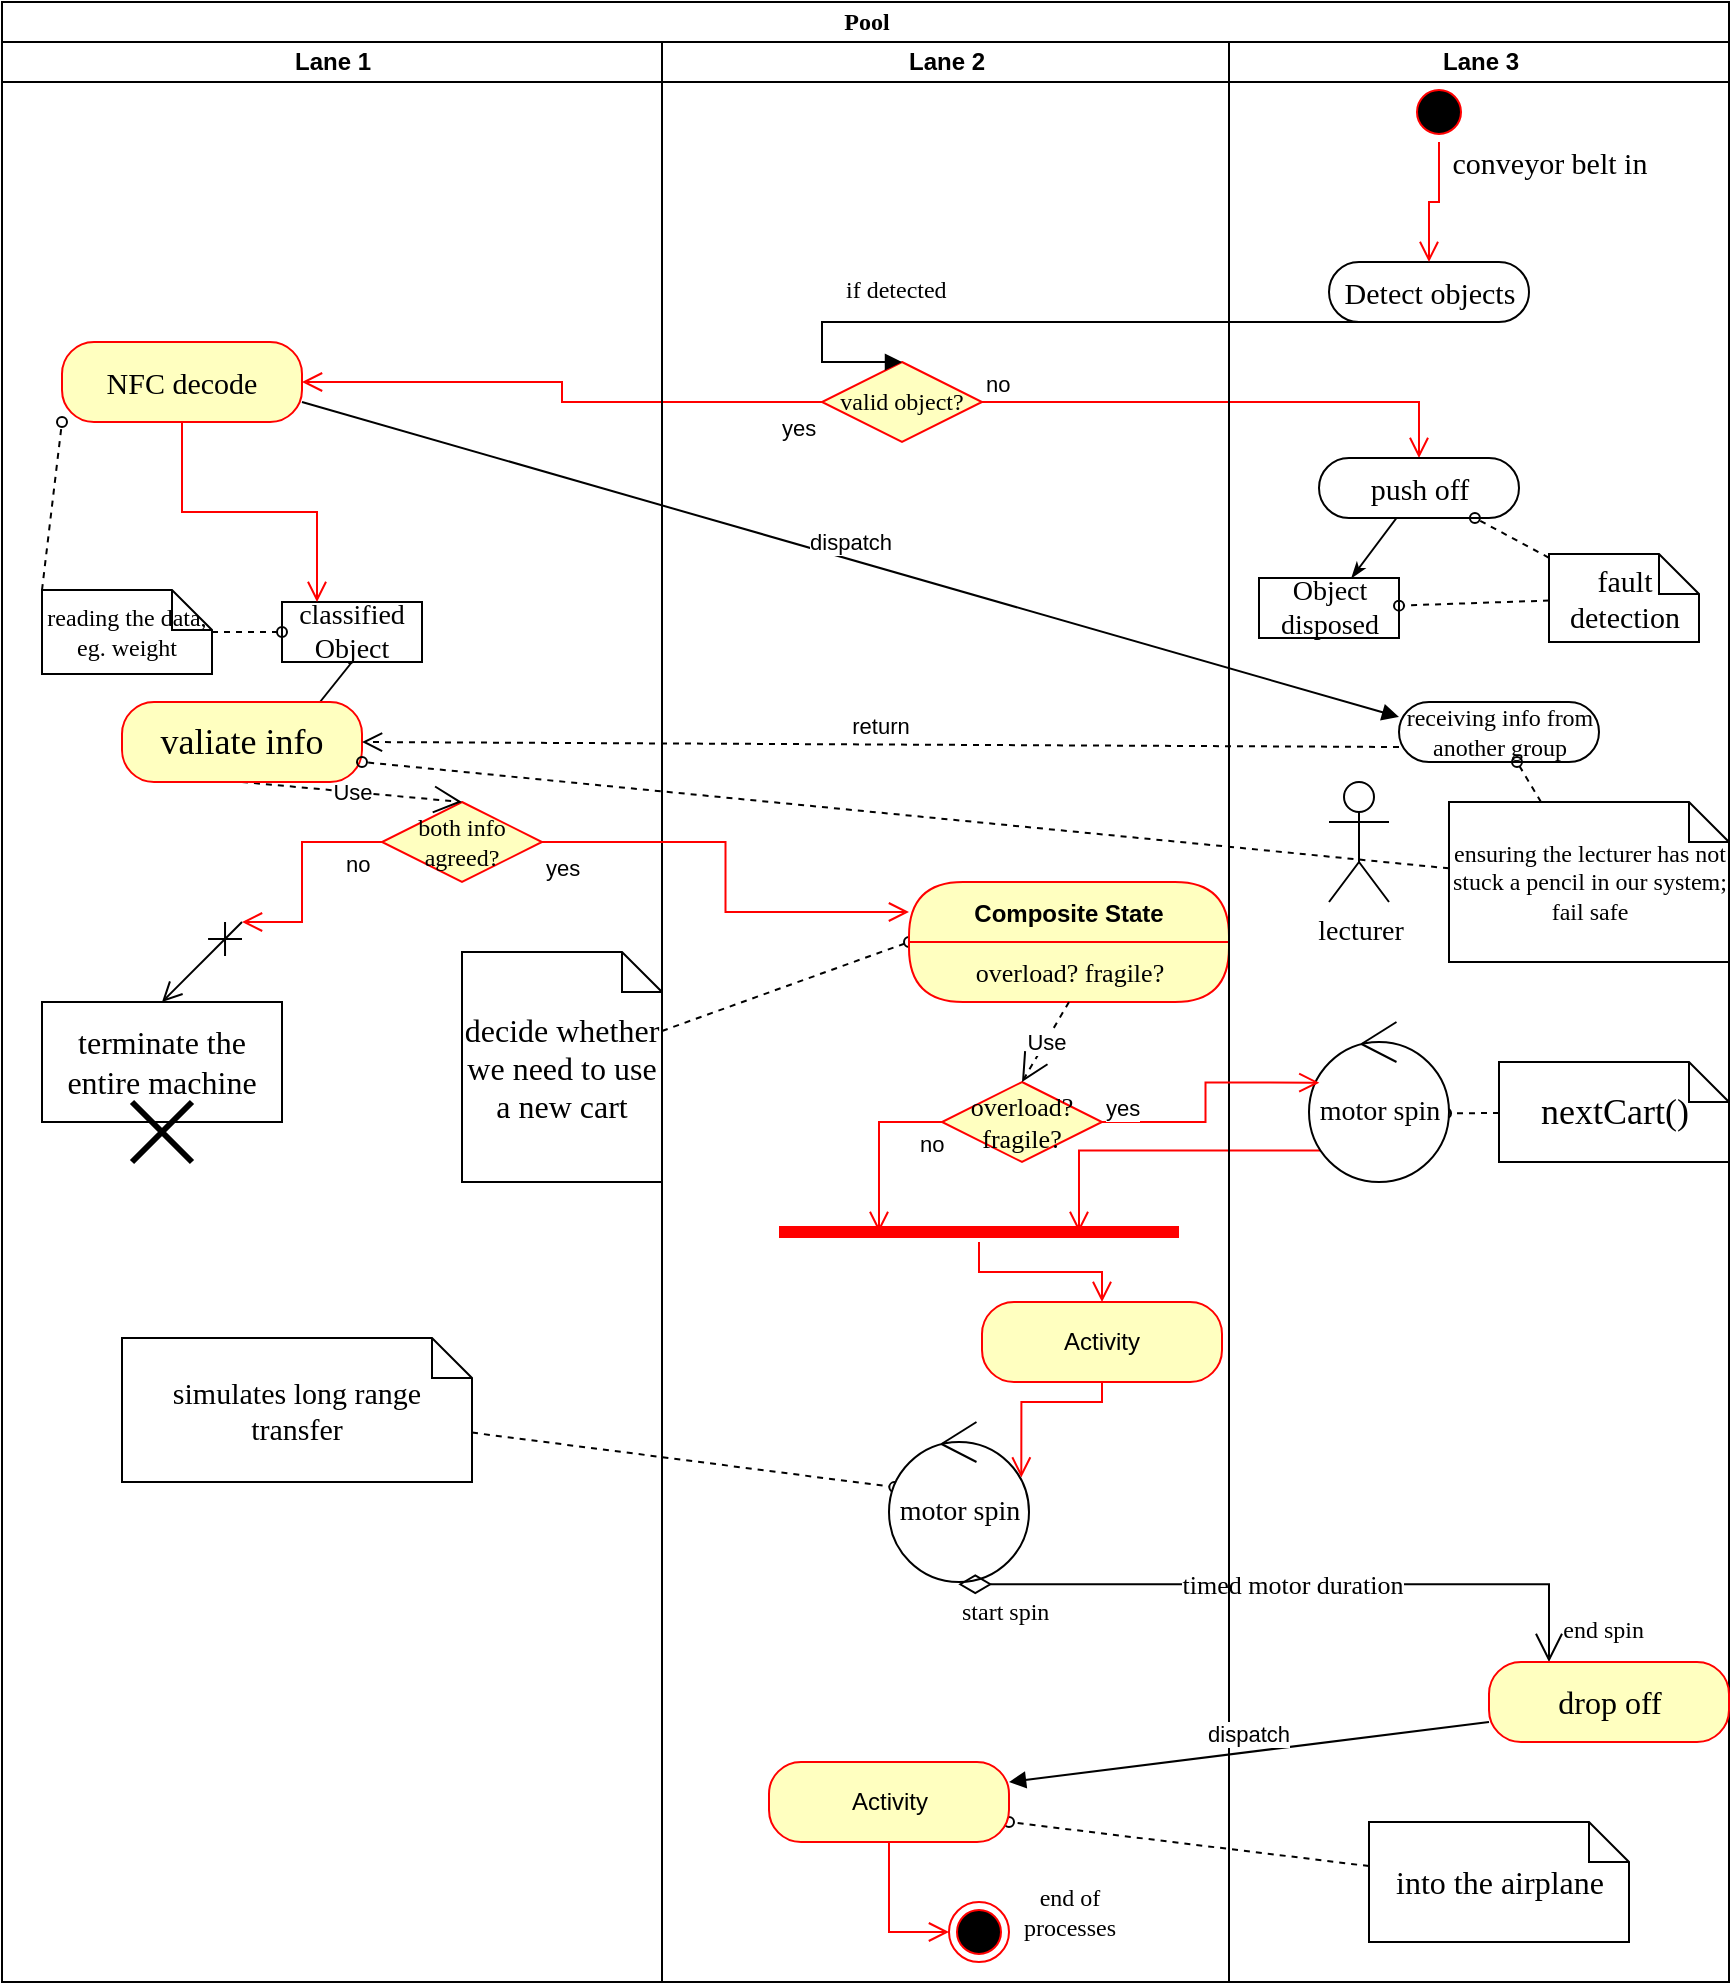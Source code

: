 <mxfile version="24.4.0" type="github">
  <diagram name="Page-1" id="0783ab3e-0a74-02c8-0abd-f7b4e66b4bec">
    <mxGraphModel dx="819" dy="426" grid="1" gridSize="10" guides="1" tooltips="1" connect="1" arrows="1" fold="1" page="1" pageScale="1" pageWidth="850" pageHeight="1100" background="none" math="0" shadow="0">
      <root>
        <mxCell id="0" />
        <mxCell id="1" parent="0" />
        <mxCell id="1c1d494c118603dd-1" value="Pool" style="swimlane;html=1;childLayout=stackLayout;startSize=20;rounded=0;shadow=0;comic=0;labelBackgroundColor=none;strokeWidth=1;fontFamily=Verdana;fontSize=12;align=center;" parent="1" vertex="1">
          <mxGeometry x="40" y="20" width="863.5" height="990" as="geometry" />
        </mxCell>
        <mxCell id="1c1d494c118603dd-2" value="Lane 1" style="swimlane;html=1;startSize=20;" parent="1c1d494c118603dd-1" vertex="1">
          <mxGeometry y="20" width="330" height="970" as="geometry" />
        </mxCell>
        <mxCell id="1c1d494c118603dd-10" value="&lt;font style=&quot;font-size: 14px;&quot; face=&quot;Calibri&quot;&gt;classified Object&lt;/font&gt;" style="rounded=0;whiteSpace=wrap;html=1;shadow=0;comic=0;labelBackgroundColor=none;strokeWidth=1;fontFamily=Verdana;fontSize=12;align=center;arcSize=50;" parent="1c1d494c118603dd-2" vertex="1">
          <mxGeometry x="140" y="280" width="70" height="30" as="geometry" />
        </mxCell>
        <mxCell id="1c1d494c118603dd-46" style="edgeStyle=none;rounded=0;html=1;labelBackgroundColor=none;startArrow=none;startFill=0;startSize=5;endArrow=oval;endFill=0;endSize=5;jettySize=auto;orthogonalLoop=1;strokeWidth=1;fontFamily=Verdana;fontSize=12;dashed=1;entryX=0;entryY=1;entryDx=0;entryDy=0;exitX=0;exitY=0;exitDx=0;exitDy=0;exitPerimeter=0;" parent="1c1d494c118603dd-2" source="1c1d494c118603dd-21" target="UACE9q_lkyPn0epldcP_-63" edge="1">
          <mxGeometry relative="1" as="geometry">
            <mxPoint x="120.625" y="250" as="targetPoint" />
          </mxGeometry>
        </mxCell>
        <mxCell id="1c1d494c118603dd-47" style="edgeStyle=none;rounded=0;html=1;dashed=1;labelBackgroundColor=none;startArrow=none;startFill=0;startSize=5;endArrow=oval;endFill=0;endSize=5;jettySize=auto;orthogonalLoop=1;strokeWidth=1;fontFamily=Verdana;fontSize=12" parent="1c1d494c118603dd-2" source="1c1d494c118603dd-21" target="1c1d494c118603dd-10" edge="1">
          <mxGeometry relative="1" as="geometry" />
        </mxCell>
        <mxCell id="1c1d494c118603dd-21" value="&lt;font style=&quot;font-size: 12px;&quot; face=&quot;Calibri&quot;&gt;reading the data, eg. weight &lt;/font&gt;" style="shape=note;whiteSpace=wrap;html=1;rounded=0;shadow=0;comic=0;labelBackgroundColor=none;strokeWidth=1;fontFamily=Verdana;fontSize=12;align=center;size=20;" parent="1c1d494c118603dd-2" vertex="1">
          <mxGeometry x="20" y="274" width="85" height="42" as="geometry" />
        </mxCell>
        <mxCell id="UACE9q_lkyPn0epldcP_-8" value="&lt;font style=&quot;font-size: 16px;&quot; face=&quot;Calibri&quot;&gt;terminate the entire machine&lt;/font&gt;" style="rounded=0;whiteSpace=wrap;html=1;" parent="1c1d494c118603dd-2" vertex="1">
          <mxGeometry x="20" y="480" width="120" height="60" as="geometry" />
        </mxCell>
        <mxCell id="1c1d494c118603dd-23" value="&lt;font style=&quot;font-size: 16px;&quot; face=&quot;Calibri&quot;&gt;decide whether we need to use a new cart&lt;br&gt;&lt;/font&gt;" style="shape=note;whiteSpace=wrap;html=1;rounded=0;shadow=0;comic=0;labelBackgroundColor=none;strokeWidth=1;fontFamily=Verdana;fontSize=12;align=center;size=20;" parent="1c1d494c118603dd-2" vertex="1">
          <mxGeometry x="230" y="455" width="100" height="115" as="geometry" />
        </mxCell>
        <mxCell id="1c1d494c118603dd-24" value="&lt;font style=&quot;font-size: 15px;&quot; face=&quot;Calibri&quot;&gt;simulates long range transfer&lt;br&gt;&lt;/font&gt;" style="shape=note;whiteSpace=wrap;html=1;rounded=0;shadow=0;comic=0;labelBackgroundColor=none;strokeWidth=1;fontFamily=Verdana;fontSize=12;align=center;size=20;" parent="1c1d494c118603dd-2" vertex="1">
          <mxGeometry x="60" y="648" width="175" height="72" as="geometry" />
        </mxCell>
        <mxCell id="UACE9q_lkyPn0epldcP_-21" value="" style="endArrow=open;startArrow=cross;endFill=0;startFill=0;endSize=8;startSize=10;html=1;rounded=0;entryX=0.5;entryY=0;entryDx=0;entryDy=0;" parent="1c1d494c118603dd-2" target="UACE9q_lkyPn0epldcP_-8" edge="1">
          <mxGeometry width="160" relative="1" as="geometry">
            <mxPoint x="120" y="440" as="sourcePoint" />
            <mxPoint x="300" y="390" as="targetPoint" />
          </mxGeometry>
        </mxCell>
        <mxCell id="UACE9q_lkyPn0epldcP_-29" value="" style="endArrow=none;html=1;rounded=0;entryX=0.5;entryY=1;entryDx=0;entryDy=0;exitX=0.75;exitY=0;exitDx=0;exitDy=0;" parent="1c1d494c118603dd-2" target="1c1d494c118603dd-10" edge="1">
          <mxGeometry width="50" height="50" relative="1" as="geometry">
            <mxPoint x="155" y="335" as="sourcePoint" />
            <mxPoint x="400" y="400" as="targetPoint" />
          </mxGeometry>
        </mxCell>
        <mxCell id="UACE9q_lkyPn0epldcP_-31" value="&lt;font face=&quot;Calibri&quot;&gt;both info agreed?&lt;br&gt;&lt;/font&gt;" style="rhombus;whiteSpace=wrap;html=1;fontColor=#000000;fillColor=#ffffc0;strokeColor=#ff0000;" parent="1c1d494c118603dd-2" vertex="1">
          <mxGeometry x="190" y="380" width="80" height="40" as="geometry" />
        </mxCell>
        <mxCell id="UACE9q_lkyPn0epldcP_-32" value="no" style="edgeStyle=orthogonalEdgeStyle;html=1;align=left;verticalAlign=bottom;endArrow=open;endSize=8;strokeColor=#ff0000;rounded=0;" parent="1c1d494c118603dd-2" source="UACE9q_lkyPn0epldcP_-31" edge="1">
          <mxGeometry x="0.09" y="20" relative="1" as="geometry">
            <mxPoint x="120" y="440" as="targetPoint" />
            <Array as="points">
              <mxPoint x="150" y="400" />
              <mxPoint x="150" y="440" />
            </Array>
            <mxPoint as="offset" />
          </mxGeometry>
        </mxCell>
        <mxCell id="UACE9q_lkyPn0epldcP_-34" value="Use" style="endArrow=open;endSize=12;dashed=1;html=1;rounded=0;exitX=0.5;exitY=1;exitDx=0;exitDy=0;entryX=0.5;entryY=0;entryDx=0;entryDy=0;" parent="1c1d494c118603dd-2" source="UACE9q_lkyPn0epldcP_-65" target="UACE9q_lkyPn0epldcP_-31" edge="1">
          <mxGeometry width="160" relative="1" as="geometry">
            <mxPoint x="155" y="365" as="sourcePoint" />
            <mxPoint x="450" y="450" as="targetPoint" />
          </mxGeometry>
        </mxCell>
        <mxCell id="UACE9q_lkyPn0epldcP_-47" value="" style="shape=umlDestroy;whiteSpace=wrap;html=1;strokeWidth=3;targetShapes=umlLifeline;" parent="1c1d494c118603dd-2" vertex="1">
          <mxGeometry x="65" y="530" width="30" height="30" as="geometry" />
        </mxCell>
        <mxCell id="UACE9q_lkyPn0epldcP_-63" value="&lt;font style=&quot;font-size: 15px;&quot; face=&quot;Calibri&quot;&gt;NFC decode&lt;/font&gt;" style="rounded=1;whiteSpace=wrap;html=1;arcSize=40;fontColor=#000000;fillColor=#ffffc0;strokeColor=#ff0000;" parent="1c1d494c118603dd-2" vertex="1">
          <mxGeometry x="30" y="150" width="120" height="40" as="geometry" />
        </mxCell>
        <mxCell id="UACE9q_lkyPn0epldcP_-64" value="" style="edgeStyle=orthogonalEdgeStyle;html=1;verticalAlign=bottom;endArrow=open;endSize=8;strokeColor=#ff0000;rounded=0;entryX=0.25;entryY=0;entryDx=0;entryDy=0;" parent="1c1d494c118603dd-2" source="UACE9q_lkyPn0epldcP_-63" target="1c1d494c118603dd-10" edge="1">
          <mxGeometry relative="1" as="geometry">
            <mxPoint x="80" y="270" as="targetPoint" />
          </mxGeometry>
        </mxCell>
        <mxCell id="UACE9q_lkyPn0epldcP_-65" value="&lt;font style=&quot;font-size: 18px;&quot; face=&quot;Calibri&quot;&gt;valiate info&lt;br&gt;&lt;/font&gt;" style="rounded=1;whiteSpace=wrap;html=1;arcSize=40;fontColor=#000000;fillColor=#ffffc0;strokeColor=#ff0000;" parent="1c1d494c118603dd-2" vertex="1">
          <mxGeometry x="60" y="330" width="120" height="40" as="geometry" />
        </mxCell>
        <mxCell id="1c1d494c118603dd-52" style="edgeStyle=none;rounded=0;html=1;dashed=1;labelBackgroundColor=none;startArrow=none;startFill=0;startSize=5;endArrow=oval;endFill=0;endSize=5;jettySize=auto;orthogonalLoop=1;strokeWidth=1;fontFamily=Verdana;fontSize=12;entryX=0;entryY=0;entryDx=0;entryDy=0;" parent="1c1d494c118603dd-1" source="1c1d494c118603dd-23" target="UACE9q_lkyPn0epldcP_-62" edge="1">
          <mxGeometry relative="1" as="geometry">
            <mxPoint x="354" y="491.098" as="targetPoint" />
          </mxGeometry>
        </mxCell>
        <mxCell id="1c1d494c118603dd-54" style="edgeStyle=none;rounded=0;html=1;dashed=1;labelBackgroundColor=none;startArrow=none;startFill=0;startSize=5;endArrow=oval;endFill=0;endSize=5;jettySize=auto;orthogonalLoop=1;strokeWidth=1;fontFamily=Verdana;fontSize=12;entryX=0.038;entryY=0.407;entryDx=0;entryDy=0;entryPerimeter=0;" parent="1c1d494c118603dd-1" source="1c1d494c118603dd-24" target="UACE9q_lkyPn0epldcP_-51" edge="1">
          <mxGeometry relative="1" as="geometry">
            <mxPoint x="375" y="754.009" as="targetPoint" />
          </mxGeometry>
        </mxCell>
        <mxCell id="1c1d494c118603dd-58" style="edgeStyle=none;rounded=0;html=1;dashed=1;labelBackgroundColor=none;startArrow=none;startFill=0;startSize=5;endArrow=oval;endFill=0;endSize=5;jettySize=auto;orthogonalLoop=1;strokeWidth=1;fontFamily=Verdana;fontSize=12;entryX=1;entryY=0.75;entryDx=0;entryDy=0;" parent="1c1d494c118603dd-1" source="1c1d494c118603dd-26" target="UACE9q_lkyPn0epldcP_-75" edge="1">
          <mxGeometry relative="1" as="geometry">
            <mxPoint x="510.0" y="911.066" as="targetPoint" />
          </mxGeometry>
        </mxCell>
        <mxCell id="UACE9q_lkyPn0epldcP_-20" value="yes" style="edgeStyle=orthogonalEdgeStyle;html=1;align=left;verticalAlign=top;endArrow=open;endSize=8;strokeColor=#ff0000;rounded=0;entryX=1;entryY=0.5;entryDx=0;entryDy=0;" parent="1c1d494c118603dd-1" source="UACE9q_lkyPn0epldcP_-18" target="UACE9q_lkyPn0epldcP_-63" edge="1">
          <mxGeometry x="-0.837" relative="1" as="geometry">
            <mxPoint x="165" y="240" as="targetPoint" />
            <mxPoint as="offset" />
          </mxGeometry>
        </mxCell>
        <mxCell id="UACE9q_lkyPn0epldcP_-19" value="no" style="edgeStyle=orthogonalEdgeStyle;html=1;align=left;verticalAlign=bottom;endArrow=open;endSize=8;strokeColor=#ff0000;rounded=0;entryX=0.5;entryY=0;entryDx=0;entryDy=0;" parent="1c1d494c118603dd-1" source="UACE9q_lkyPn0epldcP_-18" target="1c1d494c118603dd-5" edge="1">
          <mxGeometry x="-1" relative="1" as="geometry">
            <mxPoint x="533.5" y="240" as="targetPoint" />
          </mxGeometry>
        </mxCell>
        <mxCell id="UACE9q_lkyPn0epldcP_-27" value="dispatch" style="html=1;verticalAlign=bottom;endArrow=block;curved=0;rounded=0;exitX=1;exitY=0.75;exitDx=0;exitDy=0;entryX=0;entryY=0.25;entryDx=0;entryDy=0;" parent="1c1d494c118603dd-1" source="UACE9q_lkyPn0epldcP_-63" target="1c1d494c118603dd-8" edge="1">
          <mxGeometry width="80" relative="1" as="geometry">
            <mxPoint x="190" y="255" as="sourcePoint" />
            <mxPoint x="410" y="430" as="targetPoint" />
          </mxGeometry>
        </mxCell>
        <mxCell id="1c1d494c118603dd-51" style="edgeStyle=none;rounded=0;html=1;dashed=1;labelBackgroundColor=none;startArrow=none;startFill=0;startSize=5;endArrow=oval;endFill=0;endSize=5;jettySize=auto;orthogonalLoop=1;strokeWidth=1;fontFamily=Verdana;fontSize=12;entryX=1;entryY=0.75;entryDx=0;entryDy=0;" parent="1c1d494c118603dd-1" source="1c1d494c118603dd-22" target="UACE9q_lkyPn0epldcP_-65" edge="1">
          <mxGeometry relative="1" as="geometry">
            <mxPoint x="180" y="370" as="targetPoint" />
          </mxGeometry>
        </mxCell>
        <mxCell id="UACE9q_lkyPn0epldcP_-28" value="return" style="html=1;verticalAlign=bottom;endArrow=open;dashed=1;endSize=8;curved=0;rounded=0;exitX=0;exitY=0.75;exitDx=0;exitDy=0;entryX=1;entryY=0.5;entryDx=0;entryDy=0;" parent="1c1d494c118603dd-1" source="1c1d494c118603dd-8" target="UACE9q_lkyPn0epldcP_-65" edge="1">
          <mxGeometry relative="1" as="geometry">
            <mxPoint x="410" y="430" as="sourcePoint" />
            <mxPoint x="180" y="362.5" as="targetPoint" />
          </mxGeometry>
        </mxCell>
        <mxCell id="1c1d494c118603dd-3" value="Lane 2" style="swimlane;html=1;startSize=20;" parent="1c1d494c118603dd-1" vertex="1">
          <mxGeometry x="330" y="20" width="283.5" height="970" as="geometry" />
        </mxCell>
        <mxCell id="UACE9q_lkyPn0epldcP_-17" value="&lt;font face=&quot;Calibri&quot;&gt;end of processes&lt;br&gt;&lt;/font&gt;" style="text;html=1;align=center;verticalAlign=middle;whiteSpace=wrap;rounded=0;" parent="1c1d494c118603dd-3" vertex="1">
          <mxGeometry x="173.5" y="920" width="60" height="30" as="geometry" />
        </mxCell>
        <mxCell id="UACE9q_lkyPn0epldcP_-18" value="&lt;font style=&quot;font-size: 12px;&quot; face=&quot;Calibri&quot;&gt;valid object?&lt;/font&gt;" style="rhombus;whiteSpace=wrap;html=1;fontColor=#000000;fillColor=#ffffc0;strokeColor=#ff0000;" parent="1c1d494c118603dd-3" vertex="1">
          <mxGeometry x="80" y="160" width="80" height="40" as="geometry" />
        </mxCell>
        <mxCell id="UACE9q_lkyPn0epldcP_-43" value="" style="shape=line;html=1;strokeWidth=6;strokeColor=#ff0000;" parent="1c1d494c118603dd-3" vertex="1">
          <mxGeometry x="58.5" y="590" width="200" height="10" as="geometry" />
        </mxCell>
        <mxCell id="UACE9q_lkyPn0epldcP_-44" value="" style="edgeStyle=orthogonalEdgeStyle;html=1;verticalAlign=bottom;endArrow=open;endSize=8;strokeColor=#ff0000;rounded=0;entryX=0.5;entryY=0;entryDx=0;entryDy=0;" parent="1c1d494c118603dd-3" source="UACE9q_lkyPn0epldcP_-43" target="UACE9q_lkyPn0epldcP_-69" edge="1">
          <mxGeometry relative="1" as="geometry">
            <mxPoint x="158.5" y="670" as="targetPoint" />
            <Array as="points">
              <mxPoint x="159" y="615" />
              <mxPoint x="220" y="615" />
            </Array>
          </mxGeometry>
        </mxCell>
        <mxCell id="UACE9q_lkyPn0epldcP_-49" value="" style="ellipse;html=1;shape=endState;fillColor=#000000;strokeColor=#ff0000;" parent="1c1d494c118603dd-3" vertex="1">
          <mxGeometry x="143.5" y="930" width="30" height="30" as="geometry" />
        </mxCell>
        <mxCell id="UACE9q_lkyPn0epldcP_-51" value="&lt;font style=&quot;font-size: 14px;&quot; face=&quot;Calibri&quot;&gt;motor spin&lt;br&gt;&lt;/font&gt;" style="ellipse;shape=umlControl;whiteSpace=wrap;html=1;" parent="1c1d494c118603dd-3" vertex="1">
          <mxGeometry x="113.5" y="690" width="70" height="80" as="geometry" />
        </mxCell>
        <mxCell id="UACE9q_lkyPn0epldcP_-61" value="Composite State" style="swimlane;fontStyle=1;align=center;verticalAlign=middle;childLayout=stackLayout;horizontal=1;startSize=30;horizontalStack=0;resizeParent=0;resizeLast=1;container=0;fontColor=#000000;collapsible=0;rounded=1;arcSize=30;strokeColor=#ff0000;fillColor=#ffffc0;swimlaneFillColor=#ffffc0;dropTarget=0;" parent="1c1d494c118603dd-3" vertex="1">
          <mxGeometry x="123.5" y="420.003" width="160" height="60" as="geometry" />
        </mxCell>
        <mxCell id="UACE9q_lkyPn0epldcP_-62" value="&lt;font style=&quot;font-size: 13px;&quot; face=&quot;Calibri&quot;&gt;overload? fragile?&lt;br&gt;&lt;/font&gt;" style="text;html=1;strokeColor=none;fillColor=none;align=center;verticalAlign=middle;spacingLeft=4;spacingRight=4;whiteSpace=wrap;overflow=hidden;rotatable=0;fontColor=#000000;" parent="UACE9q_lkyPn0epldcP_-61" vertex="1">
          <mxGeometry y="30" width="160" height="30" as="geometry" />
        </mxCell>
        <mxCell id="UACE9q_lkyPn0epldcP_-69" value="Activity" style="rounded=1;whiteSpace=wrap;html=1;arcSize=40;fontColor=#000000;fillColor=#ffffc0;strokeColor=#ff0000;" parent="1c1d494c118603dd-3" vertex="1">
          <mxGeometry x="160" y="630" width="120" height="40" as="geometry" />
        </mxCell>
        <mxCell id="UACE9q_lkyPn0epldcP_-70" value="" style="edgeStyle=orthogonalEdgeStyle;html=1;verticalAlign=bottom;endArrow=open;endSize=8;strokeColor=#ff0000;rounded=0;entryX=0.945;entryY=0.347;entryDx=0;entryDy=0;entryPerimeter=0;" parent="1c1d494c118603dd-3" source="UACE9q_lkyPn0epldcP_-69" target="UACE9q_lkyPn0epldcP_-51" edge="1">
          <mxGeometry relative="1" as="geometry">
            <mxPoint x="220" y="730" as="targetPoint" />
          </mxGeometry>
        </mxCell>
        <mxCell id="UACE9q_lkyPn0epldcP_-75" value="Activity" style="rounded=1;whiteSpace=wrap;html=1;arcSize=40;fontColor=#000000;fillColor=#ffffc0;strokeColor=#ff0000;" parent="1c1d494c118603dd-3" vertex="1">
          <mxGeometry x="53.5" y="860" width="120" height="40" as="geometry" />
        </mxCell>
        <mxCell id="UACE9q_lkyPn0epldcP_-76" value="" style="edgeStyle=orthogonalEdgeStyle;html=1;verticalAlign=bottom;endArrow=open;endSize=8;strokeColor=#ff0000;rounded=0;entryX=0;entryY=0.5;entryDx=0;entryDy=0;" parent="1c1d494c118603dd-3" source="UACE9q_lkyPn0epldcP_-75" target="UACE9q_lkyPn0epldcP_-49" edge="1">
          <mxGeometry relative="1" as="geometry">
            <mxPoint x="-120" y="960" as="targetPoint" />
          </mxGeometry>
        </mxCell>
        <mxCell id="UjMMrZVRV0baNj8_YCon-1" value="&lt;font style=&quot;font-size: 13px;&quot; face=&quot;Calibri&quot;&gt;overload? fragile?&lt;/font&gt;" style="rhombus;whiteSpace=wrap;html=1;fontColor=#000000;fillColor=#ffffc0;strokeColor=#ff0000;" vertex="1" parent="1c1d494c118603dd-3">
          <mxGeometry x="140" y="520" width="80" height="40" as="geometry" />
        </mxCell>
        <mxCell id="UjMMrZVRV0baNj8_YCon-2" value="no" style="edgeStyle=orthogonalEdgeStyle;html=1;align=left;verticalAlign=bottom;endArrow=open;endSize=8;strokeColor=#ff0000;rounded=0;exitX=0;exitY=0.5;exitDx=0;exitDy=0;entryX=0.25;entryY=0.5;entryDx=0;entryDy=0;entryPerimeter=0;" edge="1" source="UjMMrZVRV0baNj8_YCon-1" parent="1c1d494c118603dd-3" target="UACE9q_lkyPn0epldcP_-43">
          <mxGeometry x="-0.684" y="20" relative="1" as="geometry">
            <mxPoint x="450" y="550" as="targetPoint" />
            <mxPoint as="offset" />
          </mxGeometry>
        </mxCell>
        <mxCell id="UjMMrZVRV0baNj8_YCon-4" value="Use" style="endArrow=open;endSize=12;dashed=1;html=1;rounded=0;exitX=0.5;exitY=1;exitDx=0;exitDy=0;entryX=0.5;entryY=0;entryDx=0;entryDy=0;" edge="1" parent="1c1d494c118603dd-3" source="UACE9q_lkyPn0epldcP_-62" target="UjMMrZVRV0baNj8_YCon-1">
          <mxGeometry width="160" relative="1" as="geometry">
            <mxPoint x="270" y="570" as="sourcePoint" />
            <mxPoint x="430" y="570" as="targetPoint" />
          </mxGeometry>
        </mxCell>
        <mxCell id="UACE9q_lkyPn0epldcP_-33" value="yes" style="edgeStyle=orthogonalEdgeStyle;html=1;align=left;verticalAlign=top;endArrow=open;endSize=8;strokeColor=#ff0000;rounded=0;entryX=0;entryY=0.25;entryDx=0;entryDy=0;" parent="1c1d494c118603dd-1" source="UACE9q_lkyPn0epldcP_-31" target="UACE9q_lkyPn0epldcP_-61" edge="1">
          <mxGeometry x="-1" relative="1" as="geometry">
            <mxPoint x="404" y="470" as="targetPoint" />
          </mxGeometry>
        </mxCell>
        <mxCell id="UACE9q_lkyPn0epldcP_-36" value="&lt;font style=&quot;font-size: 12px;&quot; face=&quot;Calibri&quot;&gt;if detected&lt;br&gt;&lt;/font&gt;" style="endArrow=block;endFill=1;html=1;edgeStyle=orthogonalEdgeStyle;align=left;verticalAlign=top;rounded=0;exitX=0.5;exitY=1;exitDx=0;exitDy=0;entryX=0.5;entryY=0;entryDx=0;entryDy=0;" parent="1c1d494c118603dd-1" source="60571a20871a0731-8" target="UACE9q_lkyPn0epldcP_-18" edge="1">
          <mxGeometry x="0.615" y="-30" relative="1" as="geometry">
            <mxPoint x="290" y="300" as="sourcePoint" />
            <mxPoint x="450" y="300" as="targetPoint" />
            <Array as="points">
              <mxPoint x="410" y="160" />
            </Array>
            <mxPoint as="offset" />
          </mxGeometry>
        </mxCell>
        <mxCell id="UACE9q_lkyPn0epldcP_-46" value="" style="edgeStyle=orthogonalEdgeStyle;html=1;verticalAlign=bottom;endArrow=open;endSize=8;strokeColor=#ff0000;rounded=0;entryX=0.75;entryY=0.5;entryDx=0;entryDy=0;entryPerimeter=0;exitX=0.083;exitY=0.803;exitDx=0;exitDy=0;exitPerimeter=0;" parent="1c1d494c118603dd-1" source="UACE9q_lkyPn0epldcP_-68" target="UACE9q_lkyPn0epldcP_-43" edge="1">
          <mxGeometry relative="1" as="geometry">
            <mxPoint x="458" y="625" as="targetPoint" />
            <mxPoint x="643.5" y="580" as="sourcePoint" />
          </mxGeometry>
        </mxCell>
        <mxCell id="UACE9q_lkyPn0epldcP_-52" value="&lt;font style=&quot;font-size: 13px;&quot; face=&quot;Tahoma&quot;&gt;timed motor duration&lt;/font&gt;" style="endArrow=open;html=1;endSize=12;startArrow=diamondThin;startSize=14;startFill=0;edgeStyle=orthogonalEdgeStyle;rounded=0;exitX=0.495;exitY=1.014;exitDx=0;exitDy=0;exitPerimeter=0;entryX=0.25;entryY=0;entryDx=0;entryDy=0;" parent="1c1d494c118603dd-1" source="UACE9q_lkyPn0epldcP_-51" target="UACE9q_lkyPn0epldcP_-73" edge="1">
          <mxGeometry relative="1" as="geometry">
            <mxPoint x="340" y="820" as="sourcePoint" />
            <mxPoint x="766.0" y="830" as="targetPoint" />
          </mxGeometry>
        </mxCell>
        <mxCell id="UACE9q_lkyPn0epldcP_-53" value="&lt;font style=&quot;font-size: 12px;&quot; face=&quot;Calibri&quot;&gt;start spin&lt;/font&gt;" style="edgeLabel;resizable=0;html=1;align=left;verticalAlign=top;" parent="UACE9q_lkyPn0epldcP_-52" connectable="0" vertex="1">
          <mxGeometry x="-1" relative="1" as="geometry" />
        </mxCell>
        <mxCell id="UACE9q_lkyPn0epldcP_-54" value="&lt;font style=&quot;font-size: 12px;&quot; face=&quot;Calibri&quot;&gt;end spin&lt;/font&gt;" style="edgeLabel;resizable=0;html=1;align=right;verticalAlign=top;" parent="UACE9q_lkyPn0epldcP_-52" connectable="0" vertex="1">
          <mxGeometry x="1" relative="1" as="geometry">
            <mxPoint x="48" y="-30" as="offset" />
          </mxGeometry>
        </mxCell>
        <mxCell id="1c1d494c118603dd-4" value="Lane 3" style="swimlane;html=1;startSize=20;" parent="1c1d494c118603dd-1" vertex="1">
          <mxGeometry x="613.5" y="20" width="250" height="970" as="geometry" />
        </mxCell>
        <mxCell id="60571a20871a0731-8" value="&lt;font style=&quot;font-size: 15px;&quot; face=&quot;Calibri&quot;&gt;Detect objects &lt;/font&gt;" style="rounded=1;whiteSpace=wrap;html=1;shadow=0;comic=0;labelBackgroundColor=none;strokeWidth=1;fontFamily=Verdana;fontSize=12;align=center;arcSize=50;" parent="1c1d494c118603dd-4" vertex="1">
          <mxGeometry x="50" y="110" width="100" height="30" as="geometry" />
        </mxCell>
        <mxCell id="1c1d494c118603dd-33" style="rounded=0;html=1;labelBackgroundColor=none;startArrow=none;startFill=0;startSize=5;endArrow=classicThin;endFill=1;endSize=5;jettySize=auto;orthogonalLoop=1;strokeWidth=1;fontFamily=Verdana;fontSize=12" parent="1c1d494c118603dd-4" source="1c1d494c118603dd-5" target="1c1d494c118603dd-9" edge="1">
          <mxGeometry relative="1" as="geometry" />
        </mxCell>
        <mxCell id="1c1d494c118603dd-5" value="&lt;font style=&quot;font-size: 15px;&quot; face=&quot;Calibri&quot;&gt;push off&lt;/font&gt;" style="rounded=1;whiteSpace=wrap;html=1;shadow=0;comic=0;labelBackgroundColor=none;strokeWidth=1;fontFamily=Verdana;fontSize=12;align=center;arcSize=50;" parent="1c1d494c118603dd-4" vertex="1">
          <mxGeometry x="45" y="208" width="100" height="30" as="geometry" />
        </mxCell>
        <mxCell id="1c1d494c118603dd-8" value="&lt;font face=&quot;Calibri&quot;&gt;receiving info from another group&lt;br&gt;&lt;/font&gt;" style="rounded=1;whiteSpace=wrap;html=1;shadow=0;comic=0;labelBackgroundColor=none;strokeWidth=1;fontFamily=Verdana;fontSize=12;align=center;arcSize=50;" parent="1c1d494c118603dd-4" vertex="1">
          <mxGeometry x="85" y="330" width="100" height="30" as="geometry" />
        </mxCell>
        <mxCell id="1c1d494c118603dd-9" value="&lt;font style=&quot;font-size: 14px;&quot; face=&quot;Calibri&quot;&gt;Object disposed&lt;br&gt;&lt;/font&gt;" style="rounded=0;whiteSpace=wrap;html=1;shadow=0;comic=0;labelBackgroundColor=none;strokeWidth=1;fontFamily=Verdana;fontSize=12;align=center;arcSize=50;" parent="1c1d494c118603dd-4" vertex="1">
          <mxGeometry x="15" y="268" width="70" height="30" as="geometry" />
        </mxCell>
        <mxCell id="1c1d494c118603dd-48" style="edgeStyle=none;rounded=0;html=1;dashed=1;labelBackgroundColor=none;startArrow=none;startFill=0;startSize=5;endArrow=oval;endFill=0;endSize=5;jettySize=auto;orthogonalLoop=1;strokeWidth=1;fontFamily=Verdana;fontSize=12" parent="1c1d494c118603dd-4" source="1c1d494c118603dd-20" target="1c1d494c118603dd-5" edge="1">
          <mxGeometry relative="1" as="geometry" />
        </mxCell>
        <mxCell id="1c1d494c118603dd-49" style="edgeStyle=none;rounded=0;html=1;dashed=1;labelBackgroundColor=none;startArrow=none;startFill=0;startSize=5;endArrow=oval;endFill=0;endSize=5;jettySize=auto;orthogonalLoop=1;strokeWidth=1;fontFamily=Verdana;fontSize=12" parent="1c1d494c118603dd-4" source="1c1d494c118603dd-20" target="1c1d494c118603dd-9" edge="1">
          <mxGeometry relative="1" as="geometry" />
        </mxCell>
        <mxCell id="1c1d494c118603dd-20" value="&lt;font style=&quot;font-size: 15px;&quot; face=&quot;Calibri&quot;&gt;fault detection&lt;br&gt;&lt;/font&gt;" style="shape=note;whiteSpace=wrap;html=1;rounded=0;shadow=0;comic=0;labelBackgroundColor=none;strokeWidth=1;fontFamily=Verdana;fontSize=12;align=center;size=20;" parent="1c1d494c118603dd-4" vertex="1">
          <mxGeometry x="160" y="256" width="75" height="44" as="geometry" />
        </mxCell>
        <mxCell id="1c1d494c118603dd-50" style="edgeStyle=none;rounded=0;html=1;dashed=1;labelBackgroundColor=none;startArrow=none;startFill=0;startSize=5;endArrow=oval;endFill=0;endSize=5;jettySize=auto;orthogonalLoop=1;strokeWidth=1;fontFamily=Verdana;fontSize=12" parent="1c1d494c118603dd-4" source="1c1d494c118603dd-22" target="1c1d494c118603dd-8" edge="1">
          <mxGeometry relative="1" as="geometry" />
        </mxCell>
        <mxCell id="1c1d494c118603dd-22" value="&lt;font face=&quot;Calibri&quot;&gt;ensuring the lecturer has not stuck a pencil in our system; fail safe&lt;br&gt;&lt;/font&gt;" style="shape=note;whiteSpace=wrap;html=1;rounded=0;shadow=0;comic=0;labelBackgroundColor=none;strokeWidth=1;fontFamily=Verdana;fontSize=12;align=center;size=20;" parent="1c1d494c118603dd-4" vertex="1">
          <mxGeometry x="110" y="380" width="140" height="80" as="geometry" />
        </mxCell>
        <mxCell id="1c1d494c118603dd-25" value="&lt;font style=&quot;font-size: 18px;&quot; face=&quot;Calibri&quot;&gt;nextCart()&lt;/font&gt;" style="shape=note;whiteSpace=wrap;html=1;rounded=0;shadow=0;comic=0;labelBackgroundColor=none;strokeWidth=1;fontFamily=Verdana;fontSize=12;align=center;size=20;" parent="1c1d494c118603dd-4" vertex="1">
          <mxGeometry x="135" y="510" width="115" height="50" as="geometry" />
        </mxCell>
        <mxCell id="1c1d494c118603dd-26" value="&lt;font style=&quot;font-size: 16px;&quot; face=&quot;Calibri&quot;&gt;into the airplane&lt;br&gt;&lt;/font&gt;" style="shape=note;whiteSpace=wrap;html=1;rounded=0;shadow=0;comic=0;labelBackgroundColor=none;strokeWidth=1;fontFamily=Verdana;fontSize=12;align=center;size=20;" parent="1c1d494c118603dd-4" vertex="1">
          <mxGeometry x="70" y="890" width="130" height="60" as="geometry" />
        </mxCell>
        <mxCell id="UACE9q_lkyPn0epldcP_-10" value="&lt;font style=&quot;font-size: 15px;&quot; face=&quot;Tahoma&quot;&gt;&lt;font style=&quot;font-size: 15px;&quot; face=&quot;Calibri&quot;&gt;conveyor belt in&lt;/font&gt;&lt;br&gt;&lt;/font&gt;" style="text;html=1;align=center;verticalAlign=middle;whiteSpace=wrap;rounded=0;" parent="1c1d494c118603dd-4" vertex="1">
          <mxGeometry x="110" y="45" width="100" height="30" as="geometry" />
        </mxCell>
        <mxCell id="1c1d494c118603dd-57" style="edgeStyle=none;rounded=0;html=1;dashed=1;labelBackgroundColor=none;startArrow=none;startFill=0;startSize=5;endArrow=oval;endFill=0;endSize=5;jettySize=auto;orthogonalLoop=1;strokeWidth=1;fontFamily=Verdana;fontSize=12;entryX=0.979;entryY=0.571;entryDx=0;entryDy=0;entryPerimeter=0;" parent="1c1d494c118603dd-4" source="1c1d494c118603dd-25" target="UACE9q_lkyPn0epldcP_-68" edge="1">
          <mxGeometry relative="1" as="geometry">
            <mxPoint x="115.0" y="535" as="targetPoint" />
          </mxGeometry>
        </mxCell>
        <mxCell id="UACE9q_lkyPn0epldcP_-55" value="&lt;font style=&quot;font-size: 14px;&quot; face=&quot;Calibri&quot;&gt;lecturer&lt;/font&gt;" style="shape=umlActor;verticalLabelPosition=bottom;verticalAlign=top;html=1;" parent="1c1d494c118603dd-4" vertex="1">
          <mxGeometry x="50" y="370" width="30" height="60" as="geometry" />
        </mxCell>
        <mxCell id="UACE9q_lkyPn0epldcP_-58" value="" style="ellipse;html=1;shape=startState;fillColor=#000000;strokeColor=#ff0000;" parent="1c1d494c118603dd-4" vertex="1">
          <mxGeometry x="90" y="20" width="30" height="30" as="geometry" />
        </mxCell>
        <mxCell id="UACE9q_lkyPn0epldcP_-59" value="" style="edgeStyle=orthogonalEdgeStyle;html=1;verticalAlign=bottom;endArrow=open;endSize=8;strokeColor=#ff0000;rounded=0;entryX=0.5;entryY=0;entryDx=0;entryDy=0;" parent="1c1d494c118603dd-4" source="UACE9q_lkyPn0epldcP_-58" target="60571a20871a0731-8" edge="1">
          <mxGeometry relative="1" as="geometry">
            <mxPoint x="45" y="120" as="targetPoint" />
            <Array as="points">
              <mxPoint x="105" y="80" />
              <mxPoint x="100" y="80" />
            </Array>
          </mxGeometry>
        </mxCell>
        <mxCell id="UACE9q_lkyPn0epldcP_-68" value="&lt;font style=&quot;font-size: 14px;&quot; face=&quot;Calibri&quot;&gt;motor spin&lt;br&gt;&lt;/font&gt;" style="ellipse;shape=umlControl;whiteSpace=wrap;html=1;" parent="1c1d494c118603dd-4" vertex="1">
          <mxGeometry x="40.0" y="490" width="70" height="80" as="geometry" />
        </mxCell>
        <mxCell id="UACE9q_lkyPn0epldcP_-73" value="&lt;font style=&quot;font-size: 16px;&quot; face=&quot;Calibri&quot;&gt;drop off&lt;/font&gt;" style="rounded=1;whiteSpace=wrap;html=1;arcSize=40;fontColor=#000000;fillColor=#ffffc0;strokeColor=#ff0000;" parent="1c1d494c118603dd-4" vertex="1">
          <mxGeometry x="130.0" y="810" width="120" height="40" as="geometry" />
        </mxCell>
        <mxCell id="UACE9q_lkyPn0epldcP_-60" value="dispatch" style="html=1;verticalAlign=bottom;endArrow=block;curved=0;rounded=0;exitX=0;exitY=0.75;exitDx=0;exitDy=0;entryX=1;entryY=0.25;entryDx=0;entryDy=0;" parent="1c1d494c118603dd-1" source="UACE9q_lkyPn0epldcP_-73" target="UACE9q_lkyPn0epldcP_-75" edge="1">
          <mxGeometry width="80" relative="1" as="geometry">
            <mxPoint x="791.0" y="860" as="sourcePoint" />
            <mxPoint x="510.0" y="897.5" as="targetPoint" />
          </mxGeometry>
        </mxCell>
        <mxCell id="UjMMrZVRV0baNj8_YCon-3" value="yes" style="edgeStyle=orthogonalEdgeStyle;html=1;align=left;verticalAlign=top;endArrow=open;endSize=8;strokeColor=#ff0000;rounded=0;entryX=0.074;entryY=0.379;entryDx=0;entryDy=0;entryPerimeter=0;" edge="1" source="UjMMrZVRV0baNj8_YCon-1" parent="1c1d494c118603dd-1" target="UACE9q_lkyPn0epldcP_-68">
          <mxGeometry x="-1" y="20" relative="1" as="geometry">
            <mxPoint x="640" y="650" as="targetPoint" />
            <mxPoint as="offset" />
          </mxGeometry>
        </mxCell>
      </root>
    </mxGraphModel>
  </diagram>
</mxfile>
